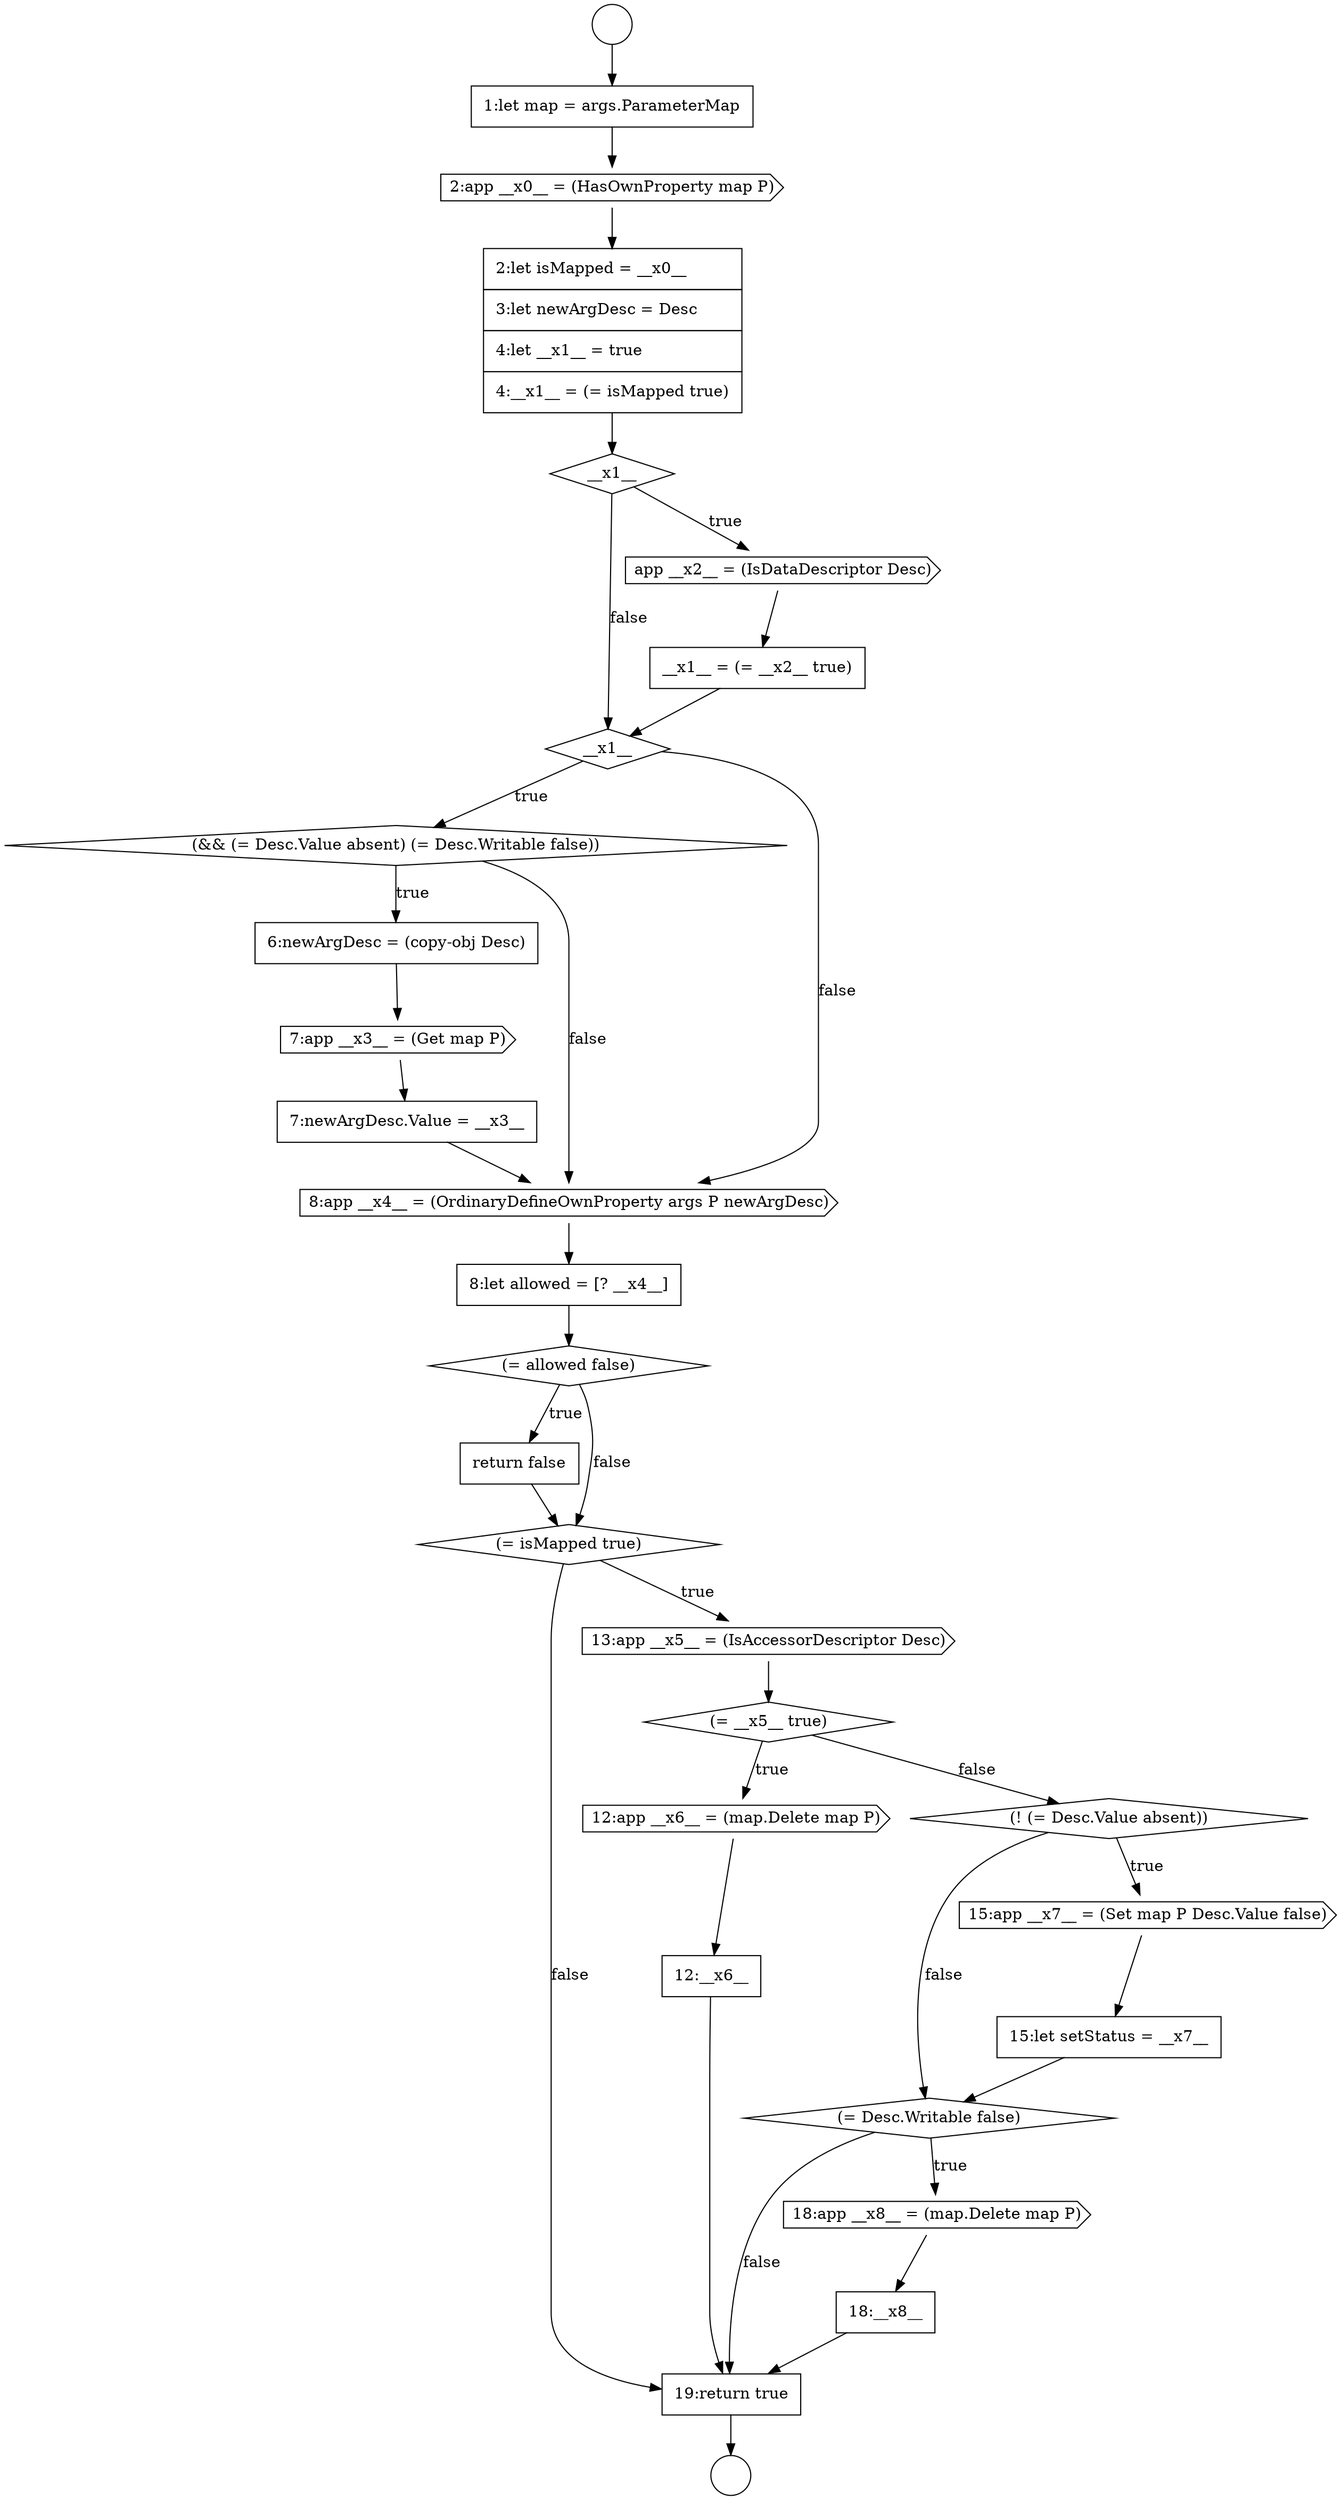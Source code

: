 digraph {
  node2778 [shape=diamond, label=<<font color="black">(= Desc.Writable false)</font>> color="black" fillcolor="white" style=filled]
  node2776 [shape=cds, label=<<font color="black">15:app __x7__ = (Set map P Desc.Value false)</font>> color="black" fillcolor="white" style=filled]
  node2763 [shape=none, margin=0, label=<<font color="black">
    <table border="0" cellborder="1" cellspacing="0" cellpadding="10">
      <tr><td align="left">6:newArgDesc = (copy-obj Desc)</td></tr>
    </table>
  </font>> color="black" fillcolor="white" style=filled]
  node2755 [shape=none, margin=0, label=<<font color="black">
    <table border="0" cellborder="1" cellspacing="0" cellpadding="10">
      <tr><td align="left">1:let map = args.ParameterMap</td></tr>
    </table>
  </font>> color="black" fillcolor="white" style=filled]
  node2767 [shape=none, margin=0, label=<<font color="black">
    <table border="0" cellborder="1" cellspacing="0" cellpadding="10">
      <tr><td align="left">8:let allowed = [? __x4__]</td></tr>
    </table>
  </font>> color="black" fillcolor="white" style=filled]
  node2777 [shape=none, margin=0, label=<<font color="black">
    <table border="0" cellborder="1" cellspacing="0" cellpadding="10">
      <tr><td align="left">15:let setStatus = __x7__</td></tr>
    </table>
  </font>> color="black" fillcolor="white" style=filled]
  node2773 [shape=cds, label=<<font color="black">12:app __x6__ = (map.Delete map P)</font>> color="black" fillcolor="white" style=filled]
  node2781 [shape=none, margin=0, label=<<font color="black">
    <table border="0" cellborder="1" cellspacing="0" cellpadding="10">
      <tr><td align="left">19:return true</td></tr>
    </table>
  </font>> color="black" fillcolor="white" style=filled]
  node2761 [shape=diamond, label=<<font color="black">__x1__</font>> color="black" fillcolor="white" style=filled]
  node2774 [shape=none, margin=0, label=<<font color="black">
    <table border="0" cellborder="1" cellspacing="0" cellpadding="10">
      <tr><td align="left">12:__x6__</td></tr>
    </table>
  </font>> color="black" fillcolor="white" style=filled]
  node2764 [shape=cds, label=<<font color="black">7:app __x3__ = (Get map P)</font>> color="black" fillcolor="white" style=filled]
  node2779 [shape=cds, label=<<font color="black">18:app __x8__ = (map.Delete map P)</font>> color="black" fillcolor="white" style=filled]
  node2768 [shape=diamond, label=<<font color="black">(= allowed false)</font>> color="black" fillcolor="white" style=filled]
  node2772 [shape=diamond, label=<<font color="black">(= __x5__ true)</font>> color="black" fillcolor="white" style=filled]
  node2762 [shape=diamond, label=<<font color="black">(&amp;&amp; (= Desc.Value absent) (= Desc.Writable false))</font>> color="black" fillcolor="white" style=filled]
  node2758 [shape=diamond, label=<<font color="black">__x1__</font>> color="black" fillcolor="white" style=filled]
  node2769 [shape=none, margin=0, label=<<font color="black">
    <table border="0" cellborder="1" cellspacing="0" cellpadding="10">
      <tr><td align="left">return false</td></tr>
    </table>
  </font>> color="black" fillcolor="white" style=filled]
  node2766 [shape=cds, label=<<font color="black">8:app __x4__ = (OrdinaryDefineOwnProperty args P newArgDesc)</font>> color="black" fillcolor="white" style=filled]
  node2756 [shape=cds, label=<<font color="black">2:app __x0__ = (HasOwnProperty map P)</font>> color="black" fillcolor="white" style=filled]
  node2759 [shape=cds, label=<<font color="black">app __x2__ = (IsDataDescriptor Desc)</font>> color="black" fillcolor="white" style=filled]
  node2753 [shape=circle label=" " color="black" fillcolor="white" style=filled]
  node2780 [shape=none, margin=0, label=<<font color="black">
    <table border="0" cellborder="1" cellspacing="0" cellpadding="10">
      <tr><td align="left">18:__x8__</td></tr>
    </table>
  </font>> color="black" fillcolor="white" style=filled]
  node2757 [shape=none, margin=0, label=<<font color="black">
    <table border="0" cellborder="1" cellspacing="0" cellpadding="10">
      <tr><td align="left">2:let isMapped = __x0__</td></tr>
      <tr><td align="left">3:let newArgDesc = Desc</td></tr>
      <tr><td align="left">4:let __x1__ = true</td></tr>
      <tr><td align="left">4:__x1__ = (= isMapped true)</td></tr>
    </table>
  </font>> color="black" fillcolor="white" style=filled]
  node2770 [shape=diamond, label=<<font color="black">(= isMapped true)</font>> color="black" fillcolor="white" style=filled]
  node2765 [shape=none, margin=0, label=<<font color="black">
    <table border="0" cellborder="1" cellspacing="0" cellpadding="10">
      <tr><td align="left">7:newArgDesc.Value = __x3__</td></tr>
    </table>
  </font>> color="black" fillcolor="white" style=filled]
  node2760 [shape=none, margin=0, label=<<font color="black">
    <table border="0" cellborder="1" cellspacing="0" cellpadding="10">
      <tr><td align="left">__x1__ = (= __x2__ true)</td></tr>
    </table>
  </font>> color="black" fillcolor="white" style=filled]
  node2775 [shape=diamond, label=<<font color="black">(! (= Desc.Value absent))</font>> color="black" fillcolor="white" style=filled]
  node2754 [shape=circle label=" " color="black" fillcolor="white" style=filled]
  node2771 [shape=cds, label=<<font color="black">13:app __x5__ = (IsAccessorDescriptor Desc)</font>> color="black" fillcolor="white" style=filled]
  node2781 -> node2754 [ color="black"]
  node2778 -> node2779 [label=<<font color="black">true</font>> color="black"]
  node2778 -> node2781 [label=<<font color="black">false</font>> color="black"]
  node2763 -> node2764 [ color="black"]
  node2758 -> node2759 [label=<<font color="black">true</font>> color="black"]
  node2758 -> node2761 [label=<<font color="black">false</font>> color="black"]
  node2762 -> node2763 [label=<<font color="black">true</font>> color="black"]
  node2762 -> node2766 [label=<<font color="black">false</font>> color="black"]
  node2753 -> node2755 [ color="black"]
  node2755 -> node2756 [ color="black"]
  node2779 -> node2780 [ color="black"]
  node2768 -> node2769 [label=<<font color="black">true</font>> color="black"]
  node2768 -> node2770 [label=<<font color="black">false</font>> color="black"]
  node2773 -> node2774 [ color="black"]
  node2770 -> node2771 [label=<<font color="black">true</font>> color="black"]
  node2770 -> node2781 [label=<<font color="black">false</font>> color="black"]
  node2780 -> node2781 [ color="black"]
  node2774 -> node2781 [ color="black"]
  node2764 -> node2765 [ color="black"]
  node2766 -> node2767 [ color="black"]
  node2777 -> node2778 [ color="black"]
  node2757 -> node2758 [ color="black"]
  node2776 -> node2777 [ color="black"]
  node2765 -> node2766 [ color="black"]
  node2761 -> node2762 [label=<<font color="black">true</font>> color="black"]
  node2761 -> node2766 [label=<<font color="black">false</font>> color="black"]
  node2756 -> node2757 [ color="black"]
  node2775 -> node2776 [label=<<font color="black">true</font>> color="black"]
  node2775 -> node2778 [label=<<font color="black">false</font>> color="black"]
  node2760 -> node2761 [ color="black"]
  node2759 -> node2760 [ color="black"]
  node2767 -> node2768 [ color="black"]
  node2772 -> node2773 [label=<<font color="black">true</font>> color="black"]
  node2772 -> node2775 [label=<<font color="black">false</font>> color="black"]
  node2771 -> node2772 [ color="black"]
  node2769 -> node2770 [ color="black"]
}

